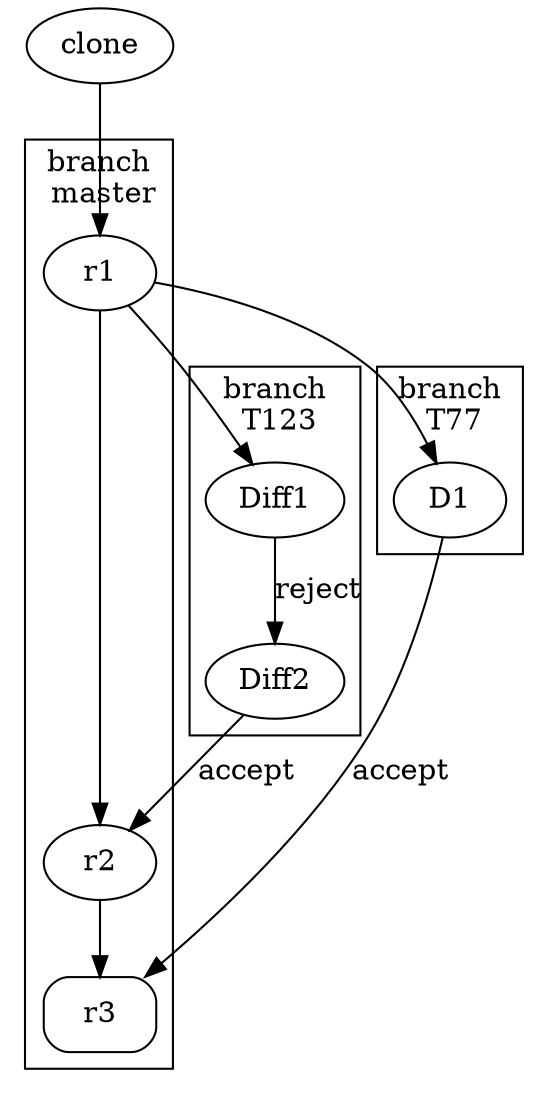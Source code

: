 digraph codereview {
    clone -> r1;
    r1 -> Diff1;
    subgraph cluster_task {
        label="branch\n T123";
        Diff1 -> Diff2 [label="reject"];
    }
    Diff2 -> r2 [label=accept];
    subgraph cluster_master {
    	node[shape=box,style=rounded]; r1;r2;r3;
        label = "branch\n master";
        r1 -> r2 [minlen = 3];
        r2 -> r3 ;
    }

    subgraph cluster_task2 {
        label="branch\n T77";
        D1;
    }
    r1 -> D1;
    D1 -> r3[label=accept,minlen=3];
    
}



